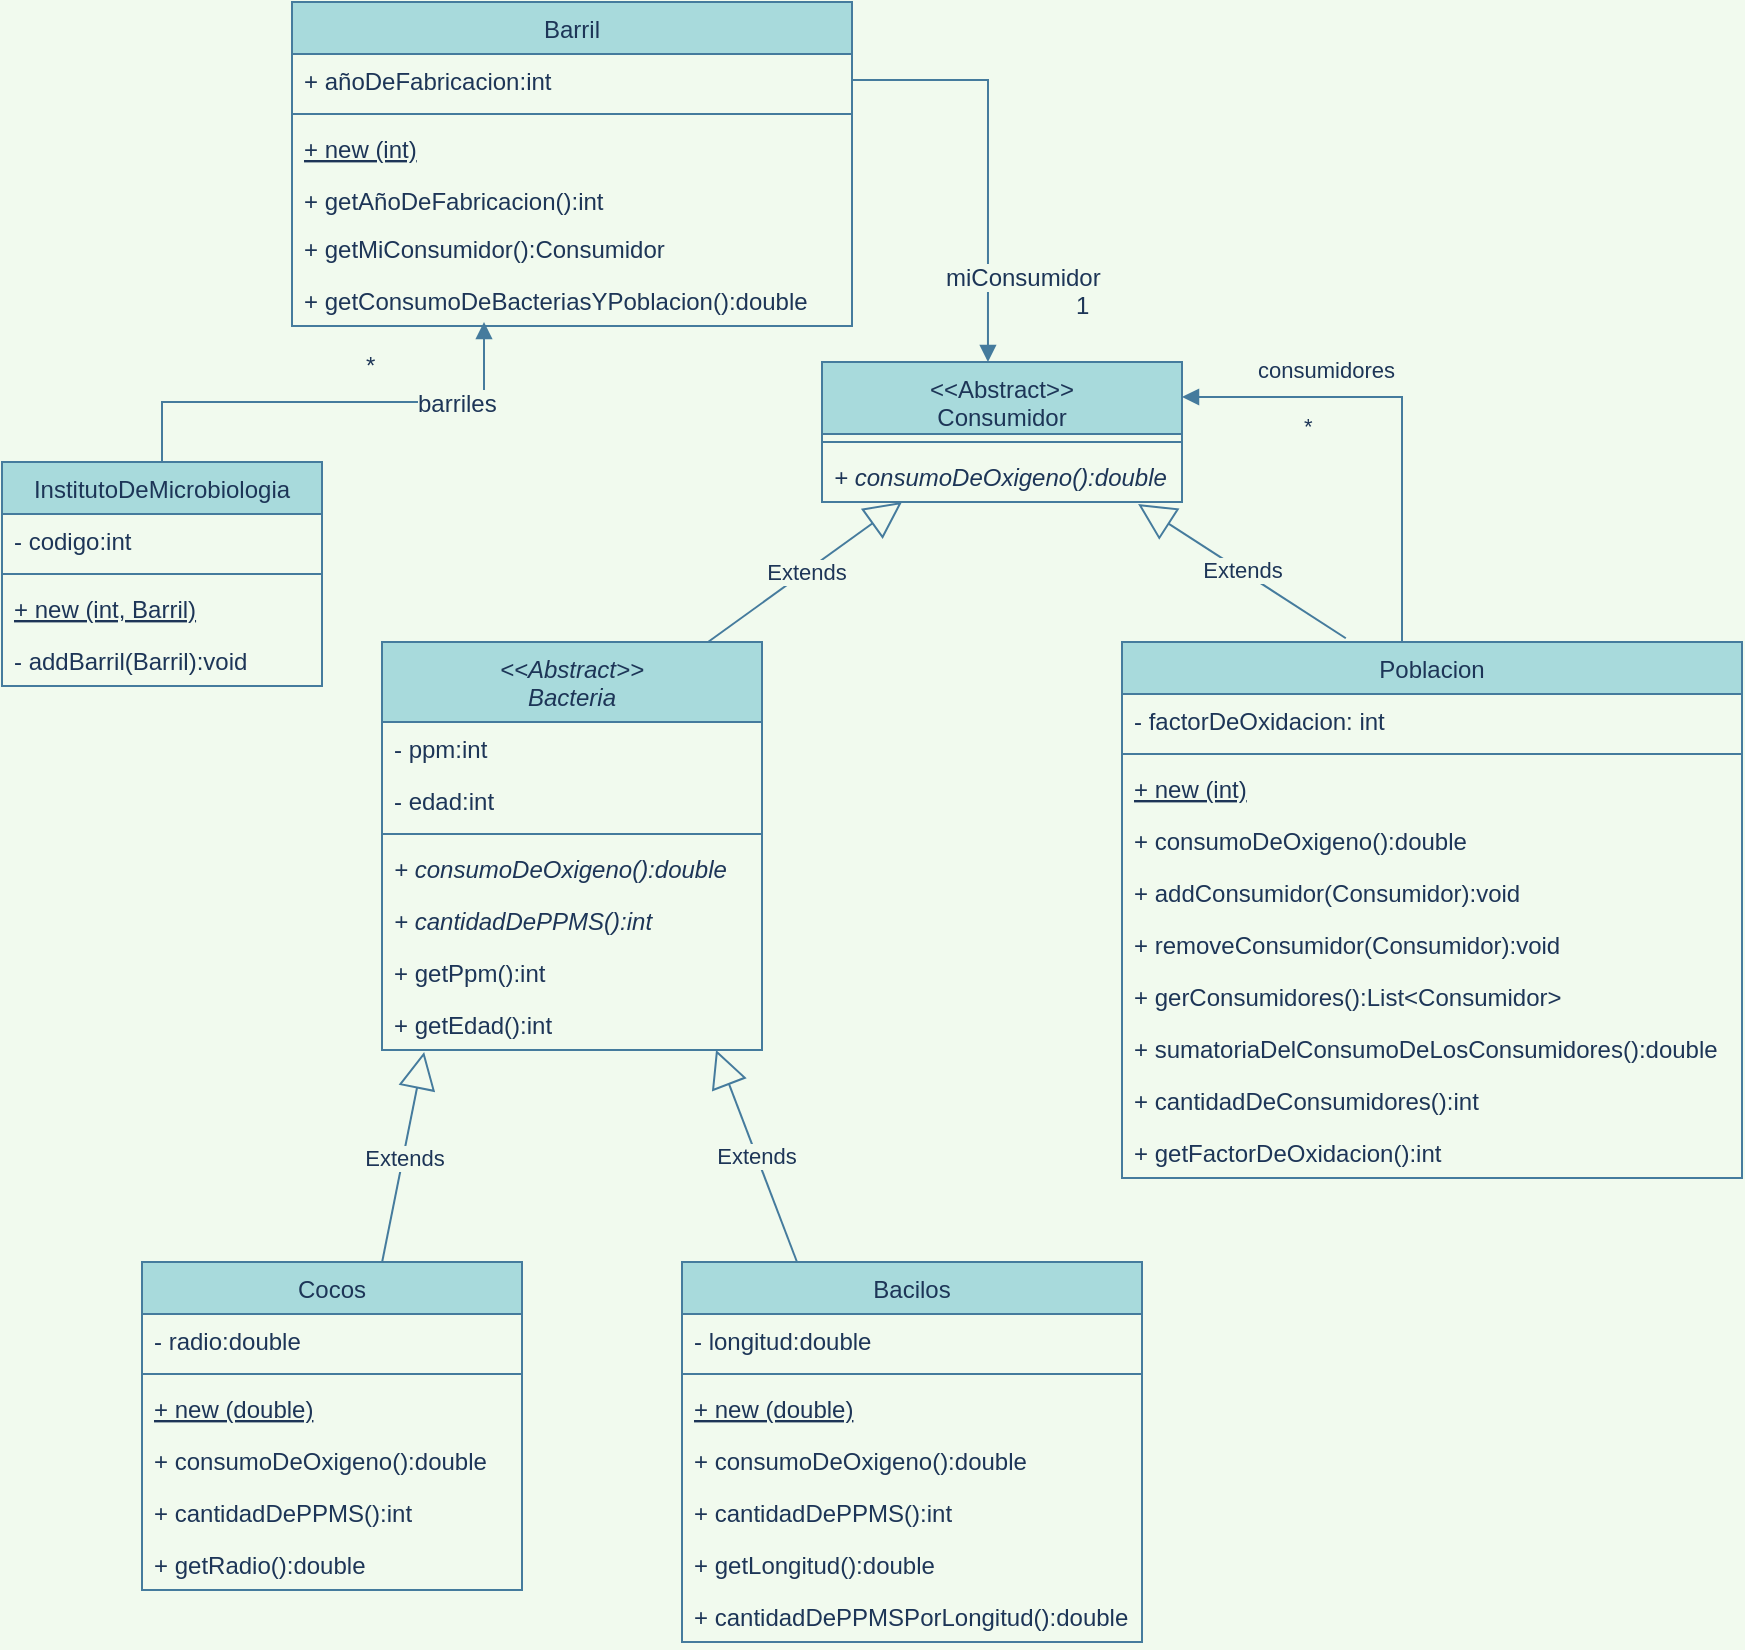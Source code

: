 <mxfile version="20.6.0" type="github">
  <diagram id="C5RBs43oDa-KdzZeNtuy" name="Page-1">
    <mxGraphModel dx="1695" dy="1619" grid="1" gridSize="10" guides="1" tooltips="1" connect="1" arrows="1" fold="1" page="1" pageScale="1" pageWidth="827" pageHeight="1169" background="#F1FAEE" math="0" shadow="0">
      <root>
        <mxCell id="WIyWlLk6GJQsqaUBKTNV-0" />
        <mxCell id="WIyWlLk6GJQsqaUBKTNV-1" parent="WIyWlLk6GJQsqaUBKTNV-0" />
        <mxCell id="M0HyL1vX0uQEdzR4OvkP-0" value="&lt;&lt;Abstract&gt;&gt;&#xa;Bacteria" style="swimlane;fontStyle=2;align=center;verticalAlign=top;childLayout=stackLayout;horizontal=1;startSize=40;horizontalStack=0;resizeParent=1;resizeParentMax=0;resizeLast=0;collapsible=1;marginBottom=0;fillColor=#A8DADC;strokeColor=#457B9D;fontColor=#1D3557;" parent="WIyWlLk6GJQsqaUBKTNV-1" vertex="1">
          <mxGeometry x="130" width="190" height="204" as="geometry" />
        </mxCell>
        <mxCell id="M0HyL1vX0uQEdzR4OvkP-1" value="- ppm:int" style="text;strokeColor=none;fillColor=none;align=left;verticalAlign=top;spacingLeft=4;spacingRight=4;overflow=hidden;rotatable=0;points=[[0,0.5],[1,0.5]];portConstraint=eastwest;fontColor=#1D3557;" parent="M0HyL1vX0uQEdzR4OvkP-0" vertex="1">
          <mxGeometry y="40" width="190" height="26" as="geometry" />
        </mxCell>
        <mxCell id="M0HyL1vX0uQEdzR4OvkP-12" value="- edad:int" style="text;strokeColor=none;fillColor=none;align=left;verticalAlign=top;spacingLeft=4;spacingRight=4;overflow=hidden;rotatable=0;points=[[0,0.5],[1,0.5]];portConstraint=eastwest;fontColor=#1D3557;" parent="M0HyL1vX0uQEdzR4OvkP-0" vertex="1">
          <mxGeometry y="66" width="190" height="26" as="geometry" />
        </mxCell>
        <mxCell id="M0HyL1vX0uQEdzR4OvkP-2" value="" style="line;strokeWidth=1;fillColor=none;align=left;verticalAlign=middle;spacingTop=-1;spacingLeft=3;spacingRight=3;rotatable=0;labelPosition=right;points=[];portConstraint=eastwest;strokeColor=#457B9D;labelBackgroundColor=#F1FAEE;fontColor=#1D3557;" parent="M0HyL1vX0uQEdzR4OvkP-0" vertex="1">
          <mxGeometry y="92" width="190" height="8" as="geometry" />
        </mxCell>
        <mxCell id="M0HyL1vX0uQEdzR4OvkP-3" value="+ consumoDeOxigeno():double" style="text;strokeColor=none;fillColor=none;align=left;verticalAlign=top;spacingLeft=4;spacingRight=4;overflow=hidden;rotatable=0;points=[[0,0.5],[1,0.5]];portConstraint=eastwest;fontStyle=2;fontColor=#1D3557;" parent="M0HyL1vX0uQEdzR4OvkP-0" vertex="1">
          <mxGeometry y="100" width="190" height="26" as="geometry" />
        </mxCell>
        <mxCell id="M0HyL1vX0uQEdzR4OvkP-36" value="+ cantidadDePPMS():int" style="text;strokeColor=none;fillColor=none;align=left;verticalAlign=top;spacingLeft=4;spacingRight=4;overflow=hidden;rotatable=0;points=[[0,0.5],[1,0.5]];portConstraint=eastwest;fontStyle=2;fontColor=#1D3557;" parent="M0HyL1vX0uQEdzR4OvkP-0" vertex="1">
          <mxGeometry y="126" width="190" height="26" as="geometry" />
        </mxCell>
        <mxCell id="M0HyL1vX0uQEdzR4OvkP-39" value="+ getPpm():int" style="text;strokeColor=none;fillColor=none;align=left;verticalAlign=top;spacingLeft=4;spacingRight=4;overflow=hidden;rotatable=0;points=[[0,0.5],[1,0.5]];portConstraint=eastwest;fontStyle=0;fontColor=#1D3557;" parent="M0HyL1vX0uQEdzR4OvkP-0" vertex="1">
          <mxGeometry y="152" width="190" height="26" as="geometry" />
        </mxCell>
        <mxCell id="M0HyL1vX0uQEdzR4OvkP-40" value="+ getEdad():int" style="text;strokeColor=none;fillColor=none;align=left;verticalAlign=top;spacingLeft=4;spacingRight=4;overflow=hidden;rotatable=0;points=[[0,0.5],[1,0.5]];portConstraint=eastwest;fontStyle=0;fontColor=#1D3557;" parent="M0HyL1vX0uQEdzR4OvkP-0" vertex="1">
          <mxGeometry y="178" width="190" height="26" as="geometry" />
        </mxCell>
        <mxCell id="M0HyL1vX0uQEdzR4OvkP-4" value="Cocos" style="swimlane;fontStyle=0;align=center;verticalAlign=top;childLayout=stackLayout;horizontal=1;startSize=26;horizontalStack=0;resizeParent=1;resizeParentMax=0;resizeLast=0;collapsible=1;marginBottom=0;fillColor=#A8DADC;strokeColor=#457B9D;fontColor=#1D3557;" parent="WIyWlLk6GJQsqaUBKTNV-1" vertex="1">
          <mxGeometry x="10" y="310" width="190" height="164" as="geometry" />
        </mxCell>
        <mxCell id="M0HyL1vX0uQEdzR4OvkP-5" value="- radio:double" style="text;strokeColor=none;fillColor=none;align=left;verticalAlign=top;spacingLeft=4;spacingRight=4;overflow=hidden;rotatable=0;points=[[0,0.5],[1,0.5]];portConstraint=eastwest;fontColor=#1D3557;" parent="M0HyL1vX0uQEdzR4OvkP-4" vertex="1">
          <mxGeometry y="26" width="190" height="26" as="geometry" />
        </mxCell>
        <mxCell id="M0HyL1vX0uQEdzR4OvkP-6" value="" style="line;strokeWidth=1;fillColor=none;align=left;verticalAlign=middle;spacingTop=-1;spacingLeft=3;spacingRight=3;rotatable=0;labelPosition=right;points=[];portConstraint=eastwest;strokeColor=#457B9D;labelBackgroundColor=#F1FAEE;fontColor=#1D3557;" parent="M0HyL1vX0uQEdzR4OvkP-4" vertex="1">
          <mxGeometry y="52" width="190" height="8" as="geometry" />
        </mxCell>
        <mxCell id="O7S_VX6b6viSIunpqF-N-53" value="+ new (double)" style="text;strokeColor=none;fillColor=none;align=left;verticalAlign=top;spacingLeft=4;spacingRight=4;overflow=hidden;rotatable=0;points=[[0,0.5],[1,0.5]];portConstraint=eastwest;fontStyle=4;fontColor=#1D3557;" parent="M0HyL1vX0uQEdzR4OvkP-4" vertex="1">
          <mxGeometry y="60" width="190" height="26" as="geometry" />
        </mxCell>
        <mxCell id="M0HyL1vX0uQEdzR4OvkP-13" value="+ consumoDeOxigeno():double" style="text;strokeColor=none;fillColor=none;align=left;verticalAlign=top;spacingLeft=4;spacingRight=4;overflow=hidden;rotatable=0;points=[[0,0.5],[1,0.5]];portConstraint=eastwest;fontStyle=0;fontColor=#1D3557;" parent="M0HyL1vX0uQEdzR4OvkP-4" vertex="1">
          <mxGeometry y="86" width="190" height="26" as="geometry" />
        </mxCell>
        <mxCell id="M0HyL1vX0uQEdzR4OvkP-37" value="+ cantidadDePPMS():int" style="text;strokeColor=none;fillColor=none;align=left;verticalAlign=top;spacingLeft=4;spacingRight=4;overflow=hidden;rotatable=0;points=[[0,0.5],[1,0.5]];portConstraint=eastwest;fontStyle=0;fontColor=#1D3557;" parent="M0HyL1vX0uQEdzR4OvkP-4" vertex="1">
          <mxGeometry y="112" width="190" height="26" as="geometry" />
        </mxCell>
        <mxCell id="M0HyL1vX0uQEdzR4OvkP-41" value="+ getRadio():double" style="text;strokeColor=none;fillColor=none;align=left;verticalAlign=top;spacingLeft=4;spacingRight=4;overflow=hidden;rotatable=0;points=[[0,0.5],[1,0.5]];portConstraint=eastwest;fontStyle=0;fontColor=#1D3557;" parent="M0HyL1vX0uQEdzR4OvkP-4" vertex="1">
          <mxGeometry y="138" width="190" height="26" as="geometry" />
        </mxCell>
        <mxCell id="M0HyL1vX0uQEdzR4OvkP-8" value="Bacilos" style="swimlane;fontStyle=0;align=center;verticalAlign=top;childLayout=stackLayout;horizontal=1;startSize=26;horizontalStack=0;resizeParent=1;resizeParentMax=0;resizeLast=0;collapsible=1;marginBottom=0;fillColor=#A8DADC;strokeColor=#457B9D;fontColor=#1D3557;" parent="WIyWlLk6GJQsqaUBKTNV-1" vertex="1">
          <mxGeometry x="280" y="310" width="230" height="190" as="geometry" />
        </mxCell>
        <mxCell id="M0HyL1vX0uQEdzR4OvkP-9" value="- longitud:double" style="text;strokeColor=none;fillColor=none;align=left;verticalAlign=top;spacingLeft=4;spacingRight=4;overflow=hidden;rotatable=0;points=[[0,0.5],[1,0.5]];portConstraint=eastwest;fontColor=#1D3557;" parent="M0HyL1vX0uQEdzR4OvkP-8" vertex="1">
          <mxGeometry y="26" width="230" height="26" as="geometry" />
        </mxCell>
        <mxCell id="M0HyL1vX0uQEdzR4OvkP-10" value="" style="line;strokeWidth=1;fillColor=none;align=left;verticalAlign=middle;spacingTop=-1;spacingLeft=3;spacingRight=3;rotatable=0;labelPosition=right;points=[];portConstraint=eastwest;strokeColor=#457B9D;labelBackgroundColor=#F1FAEE;fontColor=#1D3557;" parent="M0HyL1vX0uQEdzR4OvkP-8" vertex="1">
          <mxGeometry y="52" width="230" height="8" as="geometry" />
        </mxCell>
        <mxCell id="O7S_VX6b6viSIunpqF-N-54" value="+ new (double)" style="text;strokeColor=none;fillColor=none;align=left;verticalAlign=top;spacingLeft=4;spacingRight=4;overflow=hidden;rotatable=0;points=[[0,0.5],[1,0.5]];portConstraint=eastwest;fontStyle=4;fontColor=#1D3557;" parent="M0HyL1vX0uQEdzR4OvkP-8" vertex="1">
          <mxGeometry y="60" width="230" height="26" as="geometry" />
        </mxCell>
        <mxCell id="M0HyL1vX0uQEdzR4OvkP-14" value="+ consumoDeOxigeno():double" style="text;strokeColor=none;fillColor=none;align=left;verticalAlign=top;spacingLeft=4;spacingRight=4;overflow=hidden;rotatable=0;points=[[0,0.5],[1,0.5]];portConstraint=eastwest;fontStyle=0;fontColor=#1D3557;" parent="M0HyL1vX0uQEdzR4OvkP-8" vertex="1">
          <mxGeometry y="86" width="230" height="26" as="geometry" />
        </mxCell>
        <mxCell id="M0HyL1vX0uQEdzR4OvkP-38" value="+ cantidadDePPMS():int" style="text;strokeColor=none;fillColor=none;align=left;verticalAlign=top;spacingLeft=4;spacingRight=4;overflow=hidden;rotatable=0;points=[[0,0.5],[1,0.5]];portConstraint=eastwest;fontStyle=0;fontColor=#1D3557;" parent="M0HyL1vX0uQEdzR4OvkP-8" vertex="1">
          <mxGeometry y="112" width="230" height="26" as="geometry" />
        </mxCell>
        <mxCell id="M0HyL1vX0uQEdzR4OvkP-42" value="+ getLongitud():double" style="text;strokeColor=none;fillColor=none;align=left;verticalAlign=top;spacingLeft=4;spacingRight=4;overflow=hidden;rotatable=0;points=[[0,0.5],[1,0.5]];portConstraint=eastwest;fontStyle=0;fontColor=#1D3557;" parent="M0HyL1vX0uQEdzR4OvkP-8" vertex="1">
          <mxGeometry y="138" width="230" height="26" as="geometry" />
        </mxCell>
        <mxCell id="M0HyL1vX0uQEdzR4OvkP-43" value="+ cantidadDePPMSPorLongitud():double" style="text;strokeColor=none;fillColor=none;align=left;verticalAlign=top;spacingLeft=4;spacingRight=4;overflow=hidden;rotatable=0;points=[[0,0.5],[1,0.5]];portConstraint=eastwest;fontStyle=0;fontColor=#1D3557;" parent="M0HyL1vX0uQEdzR4OvkP-8" vertex="1">
          <mxGeometry y="164" width="230" height="26" as="geometry" />
        </mxCell>
        <mxCell id="M0HyL1vX0uQEdzR4OvkP-15" value="Extends" style="endArrow=block;endSize=16;endFill=0;html=1;rounded=0;exitX=0.632;exitY=0;exitDx=0;exitDy=0;exitPerimeter=0;entryX=0.111;entryY=1.038;entryDx=0;entryDy=0;entryPerimeter=0;labelBackgroundColor=#F1FAEE;strokeColor=#457B9D;fontColor=#1D3557;" parent="WIyWlLk6GJQsqaUBKTNV-1" source="M0HyL1vX0uQEdzR4OvkP-4" target="M0HyL1vX0uQEdzR4OvkP-40" edge="1">
          <mxGeometry width="160" relative="1" as="geometry">
            <mxPoint x="90" y="160" as="sourcePoint" />
            <mxPoint x="250" y="160" as="targetPoint" />
          </mxGeometry>
        </mxCell>
        <mxCell id="M0HyL1vX0uQEdzR4OvkP-16" value="Extends" style="endArrow=block;endSize=16;endFill=0;html=1;rounded=0;exitX=0.25;exitY=0;exitDx=0;exitDy=0;entryX=0.879;entryY=1;entryDx=0;entryDy=0;entryPerimeter=0;labelBackgroundColor=#F1FAEE;strokeColor=#457B9D;fontColor=#1D3557;" parent="WIyWlLk6GJQsqaUBKTNV-1" source="M0HyL1vX0uQEdzR4OvkP-8" target="M0HyL1vX0uQEdzR4OvkP-40" edge="1">
          <mxGeometry width="160" relative="1" as="geometry">
            <mxPoint x="260" y="160" as="sourcePoint" />
            <mxPoint x="300" y="160" as="targetPoint" />
          </mxGeometry>
        </mxCell>
        <mxCell id="O7S_VX6b6viSIunpqF-N-24" value="&lt;&lt;Abstract&gt;&gt;&#xa;Consumidor" style="swimlane;fontStyle=0;align=center;verticalAlign=top;childLayout=stackLayout;horizontal=1;startSize=36;horizontalStack=0;resizeParent=1;resizeParentMax=0;resizeLast=0;collapsible=1;marginBottom=0;fillColor=#A8DADC;strokeColor=#457B9D;fontColor=#1D3557;" parent="WIyWlLk6GJQsqaUBKTNV-1" vertex="1">
          <mxGeometry x="350" y="-140" width="180" height="70" as="geometry" />
        </mxCell>
        <mxCell id="O7S_VX6b6viSIunpqF-N-26" value="" style="line;strokeWidth=1;fillColor=none;align=left;verticalAlign=middle;spacingTop=-1;spacingLeft=3;spacingRight=3;rotatable=0;labelPosition=right;points=[];portConstraint=eastwest;strokeColor=#457B9D;labelBackgroundColor=#F1FAEE;fontColor=#1D3557;" parent="O7S_VX6b6viSIunpqF-N-24" vertex="1">
          <mxGeometry y="36" width="180" height="8" as="geometry" />
        </mxCell>
        <mxCell id="O7S_VX6b6viSIunpqF-N-27" value="+ consumoDeOxigeno():double" style="text;strokeColor=none;fillColor=none;align=left;verticalAlign=top;spacingLeft=4;spacingRight=4;overflow=hidden;rotatable=0;points=[[0,0.5],[1,0.5]];portConstraint=eastwest;fontStyle=2;fontColor=#1D3557;" parent="O7S_VX6b6viSIunpqF-N-24" vertex="1">
          <mxGeometry y="44" width="180" height="26" as="geometry" />
        </mxCell>
        <mxCell id="O7S_VX6b6viSIunpqF-N-28" value="Extends" style="endArrow=block;endSize=16;endFill=0;html=1;rounded=0;exitX=0.858;exitY=0;exitDx=0;exitDy=0;exitPerimeter=0;labelBackgroundColor=#F1FAEE;strokeColor=#457B9D;fontColor=#1D3557;" parent="WIyWlLk6GJQsqaUBKTNV-1" source="M0HyL1vX0uQEdzR4OvkP-0" edge="1">
          <mxGeometry width="160" relative="1" as="geometry">
            <mxPoint x="230" y="-70" as="sourcePoint" />
            <mxPoint x="390" y="-70" as="targetPoint" />
            <mxPoint as="offset" />
          </mxGeometry>
        </mxCell>
        <mxCell id="O7S_VX6b6viSIunpqF-N-29" value="Poblacion" style="swimlane;fontStyle=0;align=center;verticalAlign=top;childLayout=stackLayout;horizontal=1;startSize=26;horizontalStack=0;resizeParent=1;resizeParentMax=0;resizeLast=0;collapsible=1;marginBottom=0;fillColor=#A8DADC;strokeColor=#457B9D;fontColor=#1D3557;" parent="WIyWlLk6GJQsqaUBKTNV-1" vertex="1">
          <mxGeometry x="500" width="310" height="268" as="geometry" />
        </mxCell>
        <mxCell id="RkOVPNnY5TRF1ns8KXqb-0" value="- factorDeOxidacion: int" style="text;strokeColor=none;fillColor=none;align=left;verticalAlign=top;spacingLeft=4;spacingRight=4;overflow=hidden;rotatable=0;points=[[0,0.5],[1,0.5]];portConstraint=eastwest;fontStyle=0;fontColor=#1D3557;" vertex="1" parent="O7S_VX6b6viSIunpqF-N-29">
          <mxGeometry y="26" width="310" height="26" as="geometry" />
        </mxCell>
        <mxCell id="O7S_VX6b6viSIunpqF-N-31" value="" style="line;strokeWidth=1;fillColor=none;align=left;verticalAlign=middle;spacingTop=-1;spacingLeft=3;spacingRight=3;rotatable=0;labelPosition=right;points=[];portConstraint=eastwest;strokeColor=#457B9D;labelBackgroundColor=#F1FAEE;fontColor=#1D3557;" parent="O7S_VX6b6viSIunpqF-N-29" vertex="1">
          <mxGeometry y="52" width="310" height="8" as="geometry" />
        </mxCell>
        <mxCell id="RkOVPNnY5TRF1ns8KXqb-1" value="+ new (int)" style="text;strokeColor=none;fillColor=none;align=left;verticalAlign=top;spacingLeft=4;spacingRight=4;overflow=hidden;rotatable=0;points=[[0,0.5],[1,0.5]];portConstraint=eastwest;fontStyle=4;fontColor=#1D3557;" vertex="1" parent="O7S_VX6b6viSIunpqF-N-29">
          <mxGeometry y="60" width="310" height="26" as="geometry" />
        </mxCell>
        <mxCell id="O7S_VX6b6viSIunpqF-N-32" value="+ consumoDeOxigeno():double" style="text;strokeColor=none;fillColor=none;align=left;verticalAlign=top;spacingLeft=4;spacingRight=4;overflow=hidden;rotatable=0;points=[[0,0.5],[1,0.5]];portConstraint=eastwest;fontStyle=0;fontColor=#1D3557;" parent="O7S_VX6b6viSIunpqF-N-29" vertex="1">
          <mxGeometry y="86" width="310" height="26" as="geometry" />
        </mxCell>
        <mxCell id="O7S_VX6b6viSIunpqF-N-33" value="+ addConsumidor(Consumidor):void" style="text;strokeColor=none;fillColor=none;align=left;verticalAlign=top;spacingLeft=4;spacingRight=4;overflow=hidden;rotatable=0;points=[[0,0.5],[1,0.5]];portConstraint=eastwest;fontStyle=0;fontColor=#1D3557;" parent="O7S_VX6b6viSIunpqF-N-29" vertex="1">
          <mxGeometry y="112" width="310" height="26" as="geometry" />
        </mxCell>
        <mxCell id="O7S_VX6b6viSIunpqF-N-34" value="+ removeConsumidor(Consumidor):void" style="text;strokeColor=none;fillColor=none;align=left;verticalAlign=top;spacingLeft=4;spacingRight=4;overflow=hidden;rotatable=0;points=[[0,0.5],[1,0.5]];portConstraint=eastwest;fontStyle=0;fontColor=#1D3557;" parent="O7S_VX6b6viSIunpqF-N-29" vertex="1">
          <mxGeometry y="138" width="310" height="26" as="geometry" />
        </mxCell>
        <mxCell id="O7S_VX6b6viSIunpqF-N-35" value="+ gerConsumidores():List&lt;Consumidor&gt;" style="text;strokeColor=none;fillColor=none;align=left;verticalAlign=top;spacingLeft=4;spacingRight=4;overflow=hidden;rotatable=0;points=[[0,0.5],[1,0.5]];portConstraint=eastwest;fontStyle=0;fontColor=#1D3557;" parent="O7S_VX6b6viSIunpqF-N-29" vertex="1">
          <mxGeometry y="164" width="310" height="26" as="geometry" />
        </mxCell>
        <mxCell id="Pr7hTI1TtVQBn5ycZ-nh-0" value="+ sumatoriaDelConsumoDeLosConsumidores():double" style="text;strokeColor=none;fillColor=none;align=left;verticalAlign=top;spacingLeft=4;spacingRight=4;overflow=hidden;rotatable=0;points=[[0,0.5],[1,0.5]];portConstraint=eastwest;fontStyle=0;fontColor=#1D3557;" parent="O7S_VX6b6viSIunpqF-N-29" vertex="1">
          <mxGeometry y="190" width="310" height="26" as="geometry" />
        </mxCell>
        <mxCell id="Pr7hTI1TtVQBn5ycZ-nh-1" value="+ cantidadDeConsumidores():int" style="text;strokeColor=none;fillColor=none;align=left;verticalAlign=top;spacingLeft=4;spacingRight=4;overflow=hidden;rotatable=0;points=[[0,0.5],[1,0.5]];portConstraint=eastwest;fontStyle=0;fontColor=#1D3557;" parent="O7S_VX6b6viSIunpqF-N-29" vertex="1">
          <mxGeometry y="216" width="310" height="26" as="geometry" />
        </mxCell>
        <mxCell id="RkOVPNnY5TRF1ns8KXqb-2" value="+ getFactorDeOxidacion():int" style="text;strokeColor=none;fillColor=none;align=left;verticalAlign=top;spacingLeft=4;spacingRight=4;overflow=hidden;rotatable=0;points=[[0,0.5],[1,0.5]];portConstraint=eastwest;fontStyle=0;fontColor=#1D3557;" vertex="1" parent="O7S_VX6b6viSIunpqF-N-29">
          <mxGeometry y="242" width="310" height="26" as="geometry" />
        </mxCell>
        <mxCell id="O7S_VX6b6viSIunpqF-N-36" value="Extends" style="endArrow=block;endSize=16;endFill=0;html=1;rounded=0;exitX=0.361;exitY=-0.007;exitDx=0;exitDy=0;exitPerimeter=0;entryX=0.878;entryY=1.038;entryDx=0;entryDy=0;entryPerimeter=0;labelBackgroundColor=#F1FAEE;strokeColor=#457B9D;fontColor=#1D3557;" parent="WIyWlLk6GJQsqaUBKTNV-1" source="O7S_VX6b6viSIunpqF-N-29" target="O7S_VX6b6viSIunpqF-N-27" edge="1">
          <mxGeometry width="160" relative="1" as="geometry">
            <mxPoint x="510" y="-40" as="sourcePoint" />
            <mxPoint x="670" y="-40" as="targetPoint" />
          </mxGeometry>
        </mxCell>
        <mxCell id="O7S_VX6b6viSIunpqF-N-37" value="consumidores" style="endArrow=block;endFill=1;html=1;edgeStyle=orthogonalEdgeStyle;align=left;verticalAlign=top;rounded=0;exitX=0.617;exitY=0;exitDx=0;exitDy=0;exitPerimeter=0;entryX=1;entryY=0.25;entryDx=0;entryDy=0;labelBackgroundColor=#F1FAEE;strokeColor=#457B9D;fontColor=#1D3557;" parent="WIyWlLk6GJQsqaUBKTNV-1" source="O7S_VX6b6viSIunpqF-N-29" target="O7S_VX6b6viSIunpqF-N-24" edge="1">
          <mxGeometry x="0.744" y="-27" relative="1" as="geometry">
            <mxPoint x="600" y="-70" as="sourcePoint" />
            <mxPoint x="660" y="-120" as="targetPoint" />
            <Array as="points">
              <mxPoint x="640" />
              <mxPoint x="640" y="-122" />
            </Array>
            <mxPoint as="offset" />
          </mxGeometry>
        </mxCell>
        <mxCell id="O7S_VX6b6viSIunpqF-N-38" value="*" style="edgeLabel;resizable=0;html=1;align=left;verticalAlign=bottom;labelBackgroundColor=#F1FAEE;fontColor=#1D3557;" parent="O7S_VX6b6viSIunpqF-N-37" connectable="0" vertex="1">
          <mxGeometry x="-1" relative="1" as="geometry">
            <mxPoint x="-102" y="-100" as="offset" />
          </mxGeometry>
        </mxCell>
        <mxCell id="O7S_VX6b6viSIunpqF-N-39" value="InstitutoDeMicrobiologia" style="swimlane;fontStyle=0;align=center;verticalAlign=top;childLayout=stackLayout;horizontal=1;startSize=26;horizontalStack=0;resizeParent=1;resizeParentMax=0;resizeLast=0;collapsible=1;marginBottom=0;fontSize=12;fillColor=#A8DADC;strokeColor=#457B9D;fontColor=#1D3557;" parent="WIyWlLk6GJQsqaUBKTNV-1" vertex="1">
          <mxGeometry x="-60" y="-90" width="160" height="112" as="geometry" />
        </mxCell>
        <mxCell id="O7S_VX6b6viSIunpqF-N-51" value="- codigo:int" style="text;strokeColor=none;fillColor=none;align=left;verticalAlign=top;spacingLeft=4;spacingRight=4;overflow=hidden;rotatable=0;points=[[0,0.5],[1,0.5]];portConstraint=eastwest;fontSize=12;fontColor=#1D3557;" parent="O7S_VX6b6viSIunpqF-N-39" vertex="1">
          <mxGeometry y="26" width="160" height="26" as="geometry" />
        </mxCell>
        <mxCell id="O7S_VX6b6viSIunpqF-N-41" value="" style="line;strokeWidth=1;fillColor=none;align=left;verticalAlign=middle;spacingTop=-1;spacingLeft=3;spacingRight=3;rotatable=0;labelPosition=right;points=[];portConstraint=eastwest;strokeColor=#457B9D;fontSize=12;labelBackgroundColor=#F1FAEE;fontColor=#1D3557;" parent="O7S_VX6b6viSIunpqF-N-39" vertex="1">
          <mxGeometry y="52" width="160" height="8" as="geometry" />
        </mxCell>
        <mxCell id="O7S_VX6b6viSIunpqF-N-52" value="+ new (int, Barril)" style="text;strokeColor=none;fillColor=none;align=left;verticalAlign=top;spacingLeft=4;spacingRight=4;overflow=hidden;rotatable=0;points=[[0,0.5],[1,0.5]];portConstraint=eastwest;fontSize=12;fontStyle=4;fontColor=#1D3557;" parent="O7S_VX6b6viSIunpqF-N-39" vertex="1">
          <mxGeometry y="60" width="160" height="26" as="geometry" />
        </mxCell>
        <mxCell id="O7S_VX6b6viSIunpqF-N-42" value="- addBarril(Barril):void" style="text;strokeColor=none;fillColor=none;align=left;verticalAlign=top;spacingLeft=4;spacingRight=4;overflow=hidden;rotatable=0;points=[[0,0.5],[1,0.5]];portConstraint=eastwest;fontSize=12;fontColor=#1D3557;" parent="O7S_VX6b6viSIunpqF-N-39" vertex="1">
          <mxGeometry y="86" width="160" height="26" as="geometry" />
        </mxCell>
        <mxCell id="O7S_VX6b6viSIunpqF-N-43" value="Barril" style="swimlane;fontStyle=0;align=center;verticalAlign=top;childLayout=stackLayout;horizontal=1;startSize=26;horizontalStack=0;resizeParent=1;resizeParentMax=0;resizeLast=0;collapsible=1;marginBottom=0;fontSize=12;fillColor=#A8DADC;strokeColor=#457B9D;fontColor=#1D3557;" parent="WIyWlLk6GJQsqaUBKTNV-1" vertex="1">
          <mxGeometry x="85" y="-320" width="280" height="162" as="geometry" />
        </mxCell>
        <mxCell id="O7S_VX6b6viSIunpqF-N-44" value="+ añoDeFabricacion:int" style="text;strokeColor=none;fillColor=none;align=left;verticalAlign=top;spacingLeft=4;spacingRight=4;overflow=hidden;rotatable=0;points=[[0,0.5],[1,0.5]];portConstraint=eastwest;fontSize=12;fontColor=#1D3557;" parent="O7S_VX6b6viSIunpqF-N-43" vertex="1">
          <mxGeometry y="26" width="280" height="26" as="geometry" />
        </mxCell>
        <mxCell id="O7S_VX6b6viSIunpqF-N-45" value="" style="line;strokeWidth=1;fillColor=none;align=left;verticalAlign=middle;spacingTop=-1;spacingLeft=3;spacingRight=3;rotatable=0;labelPosition=right;points=[];portConstraint=eastwest;strokeColor=#457B9D;fontSize=12;labelBackgroundColor=#F1FAEE;fontColor=#1D3557;" parent="O7S_VX6b6viSIunpqF-N-43" vertex="1">
          <mxGeometry y="52" width="280" height="8" as="geometry" />
        </mxCell>
        <mxCell id="O7S_VX6b6viSIunpqF-N-55" value="+ new (int)" style="text;strokeColor=none;fillColor=none;align=left;verticalAlign=top;spacingLeft=4;spacingRight=4;overflow=hidden;rotatable=0;points=[[0,0.5],[1,0.5]];portConstraint=eastwest;fontSize=12;fontStyle=4;fontColor=#1D3557;" parent="O7S_VX6b6viSIunpqF-N-43" vertex="1">
          <mxGeometry y="60" width="280" height="26" as="geometry" />
        </mxCell>
        <mxCell id="O7S_VX6b6viSIunpqF-N-46" value="+ getAñoDeFabricacion():int" style="text;strokeColor=none;fillColor=none;align=left;verticalAlign=top;spacingLeft=4;spacingRight=4;overflow=hidden;rotatable=0;points=[[0,0.5],[1,0.5]];portConstraint=eastwest;fontSize=12;fontColor=#1D3557;" parent="O7S_VX6b6viSIunpqF-N-43" vertex="1">
          <mxGeometry y="86" width="280" height="24" as="geometry" />
        </mxCell>
        <mxCell id="Pr7hTI1TtVQBn5ycZ-nh-2" value="+ getMiConsumidor():Consumidor" style="text;strokeColor=none;fillColor=none;align=left;verticalAlign=top;spacingLeft=4;spacingRight=4;overflow=hidden;rotatable=0;points=[[0,0.5],[1,0.5]];portConstraint=eastwest;fontSize=12;fontColor=#1D3557;" parent="O7S_VX6b6viSIunpqF-N-43" vertex="1">
          <mxGeometry y="110" width="280" height="26" as="geometry" />
        </mxCell>
        <mxCell id="Pr7hTI1TtVQBn5ycZ-nh-3" value="+ getConsumoDeBacteriasYPoblacion():double" style="text;strokeColor=none;fillColor=none;align=left;verticalAlign=top;spacingLeft=4;spacingRight=4;overflow=hidden;rotatable=0;points=[[0,0.5],[1,0.5]];portConstraint=eastwest;fontSize=12;fontColor=#1D3557;" parent="O7S_VX6b6viSIunpqF-N-43" vertex="1">
          <mxGeometry y="136" width="280" height="26" as="geometry" />
        </mxCell>
        <mxCell id="O7S_VX6b6viSIunpqF-N-47" value="barriles" style="endArrow=block;endFill=1;html=1;edgeStyle=orthogonalEdgeStyle;align=left;verticalAlign=top;rounded=0;fontSize=12;exitX=0.5;exitY=0;exitDx=0;exitDy=0;labelBackgroundColor=#F1FAEE;strokeColor=#457B9D;fontColor=#1D3557;" parent="WIyWlLk6GJQsqaUBKTNV-1" source="O7S_VX6b6viSIunpqF-N-39" edge="1">
          <mxGeometry x="0.345" y="13" relative="1" as="geometry">
            <mxPoint x="20" y="-200" as="sourcePoint" />
            <mxPoint x="181" y="-160" as="targetPoint" />
            <mxPoint as="offset" />
            <Array as="points">
              <mxPoint x="20" y="-120" />
              <mxPoint x="181" y="-120" />
            </Array>
          </mxGeometry>
        </mxCell>
        <mxCell id="O7S_VX6b6viSIunpqF-N-48" value="*" style="edgeLabel;resizable=0;html=1;align=left;verticalAlign=bottom;fontSize=12;labelBackgroundColor=#F1FAEE;fontColor=#1D3557;" parent="O7S_VX6b6viSIunpqF-N-47" connectable="0" vertex="1">
          <mxGeometry x="-1" relative="1" as="geometry">
            <mxPoint x="100" y="-40" as="offset" />
          </mxGeometry>
        </mxCell>
        <mxCell id="O7S_VX6b6viSIunpqF-N-49" value="miConsumidor" style="endArrow=block;endFill=1;html=1;edgeStyle=orthogonalEdgeStyle;align=left;verticalAlign=top;rounded=0;fontSize=12;entryX=0.461;entryY=0;entryDx=0;entryDy=0;entryPerimeter=0;exitX=1;exitY=0.5;exitDx=0;exitDy=0;labelBackgroundColor=#F1FAEE;strokeColor=#457B9D;fontColor=#1D3557;" parent="WIyWlLk6GJQsqaUBKTNV-1" source="O7S_VX6b6viSIunpqF-N-44" target="O7S_VX6b6viSIunpqF-N-24" edge="1">
          <mxGeometry x="0.464" y="-23" relative="1" as="geometry">
            <mxPoint x="340" y="-257.5" as="sourcePoint" />
            <mxPoint x="500" y="-257.5" as="targetPoint" />
            <mxPoint as="offset" />
          </mxGeometry>
        </mxCell>
        <mxCell id="O7S_VX6b6viSIunpqF-N-50" value="1" style="edgeLabel;resizable=0;html=1;align=left;verticalAlign=bottom;fontSize=12;labelBackgroundColor=#F1FAEE;fontColor=#1D3557;" parent="O7S_VX6b6viSIunpqF-N-49" connectable="0" vertex="1">
          <mxGeometry x="-1" relative="1" as="geometry">
            <mxPoint x="110" y="121" as="offset" />
          </mxGeometry>
        </mxCell>
      </root>
    </mxGraphModel>
  </diagram>
</mxfile>
